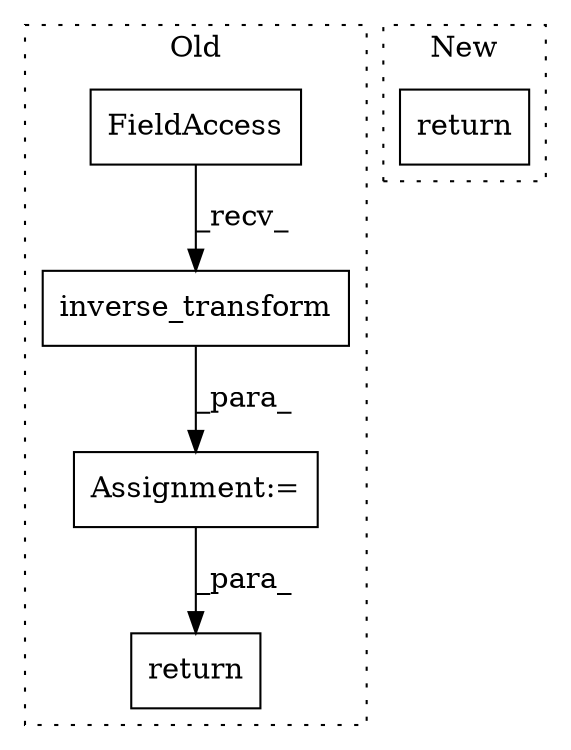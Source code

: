 digraph G {
subgraph cluster0 {
1 [label="inverse_transform" a="32" s="1854,1874" l="18,1" shape="box"];
3 [label="FieldAccess" a="22" s="1845" l="8" shape="box"];
4 [label="return" a="41" s="1881" l="7" shape="box"];
5 [label="Assignment:=" a="7" s="1844" l="1" shape="box"];
label = "Old";
style="dotted";
}
subgraph cluster1 {
2 [label="return" a="41" s="1715" l="7" shape="box"];
label = "New";
style="dotted";
}
1 -> 5 [label="_para_"];
3 -> 1 [label="_recv_"];
5 -> 4 [label="_para_"];
}